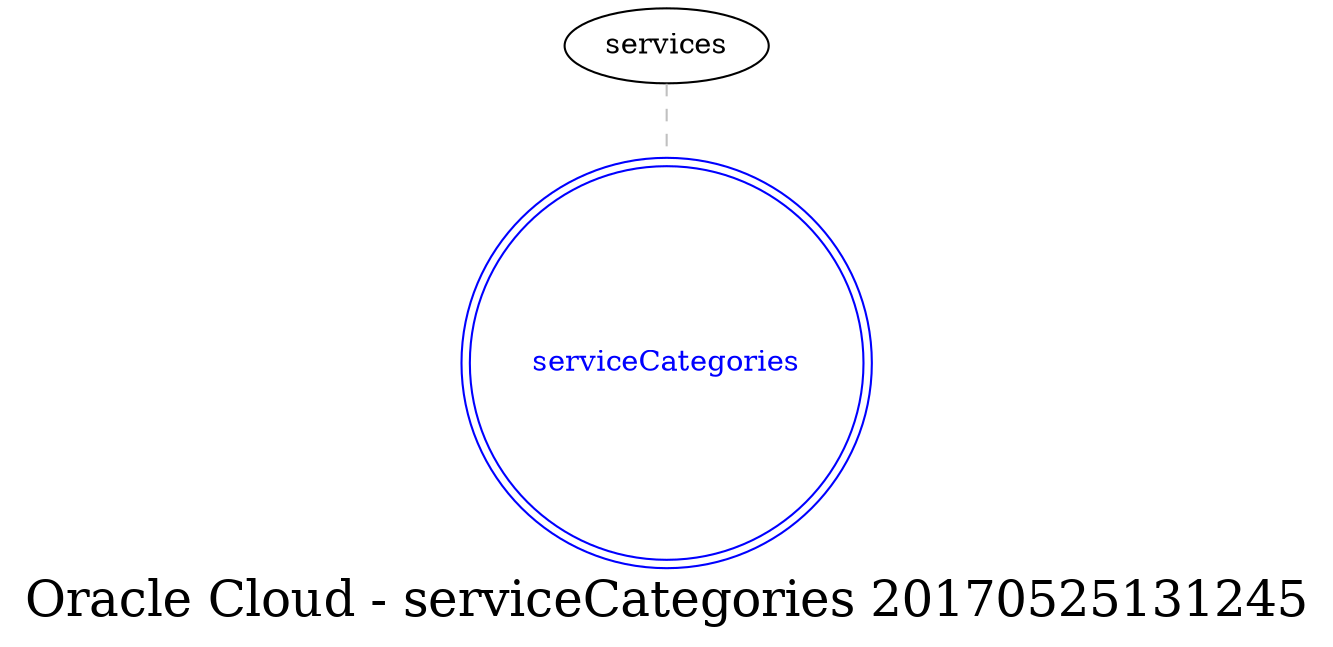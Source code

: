 digraph LexiconGraph {
graph[label="Oracle Cloud - serviceCategories 20170525131245", fontsize=24]
splines=true
"serviceCategories" [color=blue, fontcolor=blue, shape=doublecircle]
"services" -> "serviceCategories" [color=grey, fontcolor=grey, arrowhead=none, arrowtail=none, style=dashed]
}
